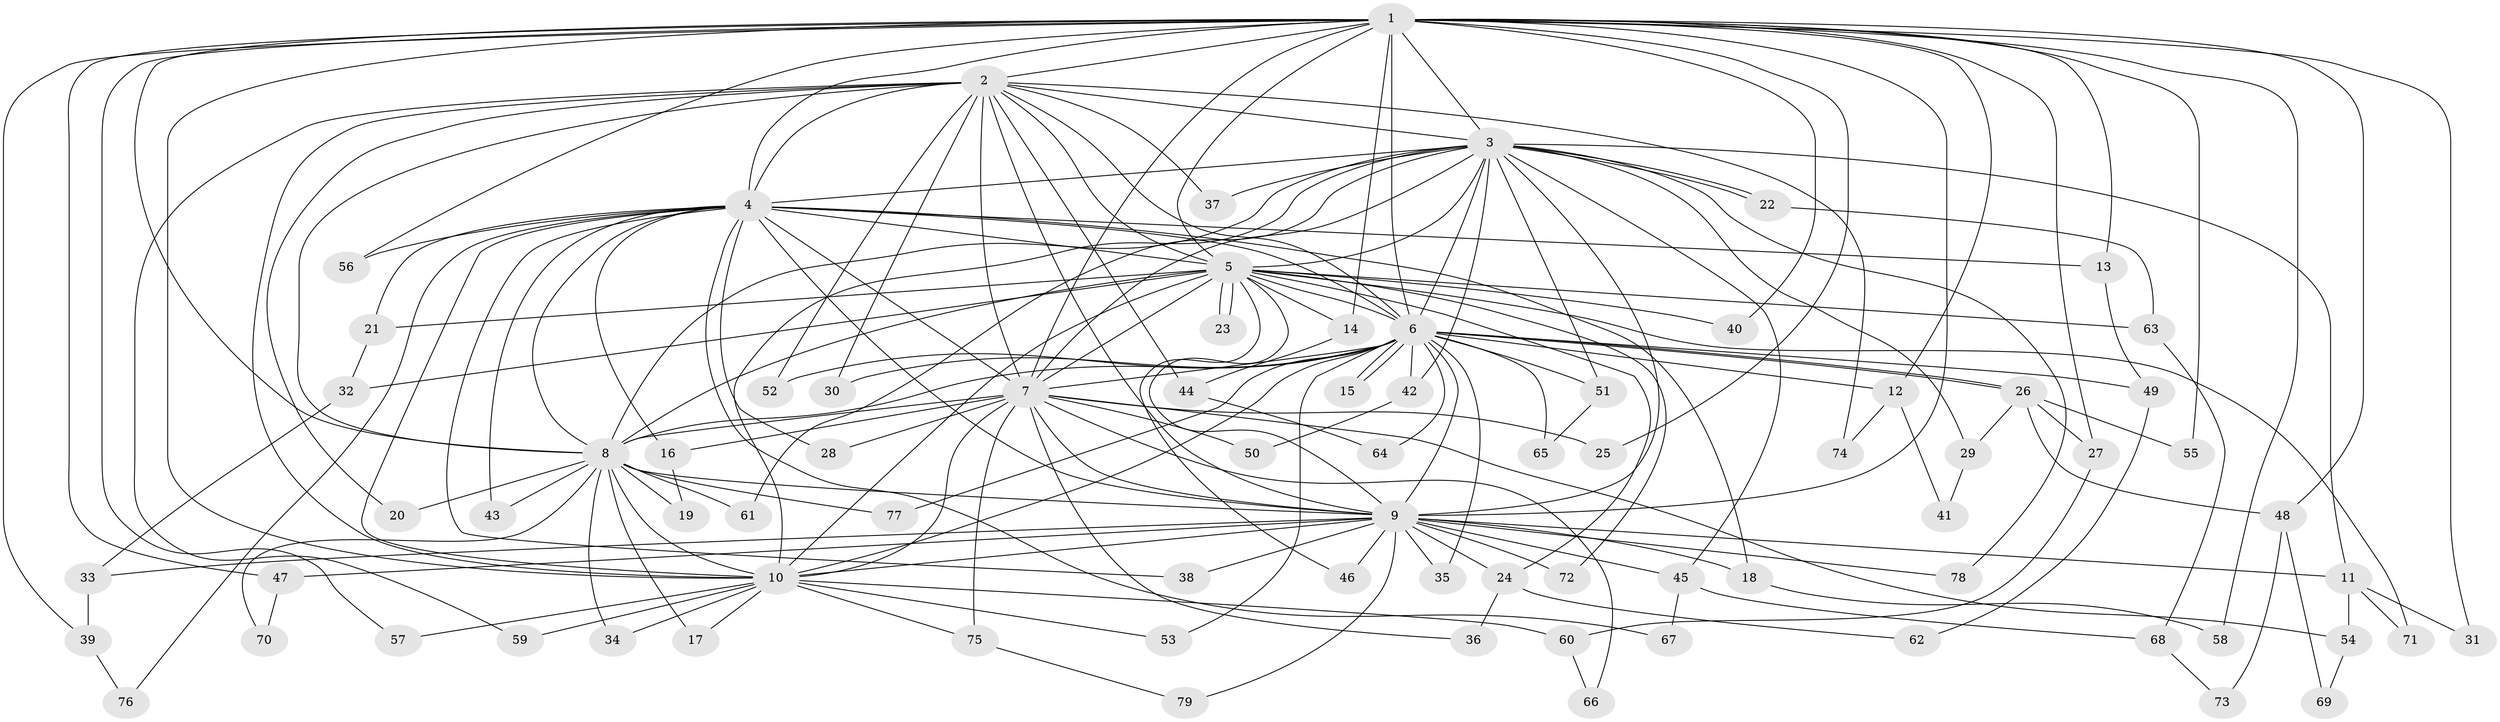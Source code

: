 // coarse degree distribution, {20: 0.01694915254237288, 13: 0.01694915254237288, 23: 0.03389830508474576, 15: 0.01694915254237288, 21: 0.01694915254237288, 25: 0.01694915254237288, 5: 0.01694915254237288, 4: 0.1016949152542373, 3: 0.23728813559322035, 2: 0.4915254237288136, 6: 0.01694915254237288, 1: 0.01694915254237288}
// Generated by graph-tools (version 1.1) at 2025/23/03/03/25 07:23:44]
// undirected, 79 vertices, 183 edges
graph export_dot {
graph [start="1"]
  node [color=gray90,style=filled];
  1;
  2;
  3;
  4;
  5;
  6;
  7;
  8;
  9;
  10;
  11;
  12;
  13;
  14;
  15;
  16;
  17;
  18;
  19;
  20;
  21;
  22;
  23;
  24;
  25;
  26;
  27;
  28;
  29;
  30;
  31;
  32;
  33;
  34;
  35;
  36;
  37;
  38;
  39;
  40;
  41;
  42;
  43;
  44;
  45;
  46;
  47;
  48;
  49;
  50;
  51;
  52;
  53;
  54;
  55;
  56;
  57;
  58;
  59;
  60;
  61;
  62;
  63;
  64;
  65;
  66;
  67;
  68;
  69;
  70;
  71;
  72;
  73;
  74;
  75;
  76;
  77;
  78;
  79;
  1 -- 2;
  1 -- 3;
  1 -- 4;
  1 -- 5;
  1 -- 6;
  1 -- 7;
  1 -- 8;
  1 -- 9;
  1 -- 10;
  1 -- 12;
  1 -- 13;
  1 -- 14;
  1 -- 25;
  1 -- 27;
  1 -- 31;
  1 -- 39;
  1 -- 40;
  1 -- 47;
  1 -- 48;
  1 -- 55;
  1 -- 56;
  1 -- 57;
  1 -- 58;
  2 -- 3;
  2 -- 4;
  2 -- 5;
  2 -- 6;
  2 -- 7;
  2 -- 8;
  2 -- 9;
  2 -- 10;
  2 -- 20;
  2 -- 30;
  2 -- 37;
  2 -- 44;
  2 -- 52;
  2 -- 59;
  2 -- 74;
  3 -- 4;
  3 -- 5;
  3 -- 6;
  3 -- 7;
  3 -- 8;
  3 -- 9;
  3 -- 10;
  3 -- 11;
  3 -- 22;
  3 -- 22;
  3 -- 29;
  3 -- 37;
  3 -- 42;
  3 -- 45;
  3 -- 51;
  3 -- 61;
  3 -- 78;
  4 -- 5;
  4 -- 6;
  4 -- 7;
  4 -- 8;
  4 -- 9;
  4 -- 10;
  4 -- 13;
  4 -- 16;
  4 -- 18;
  4 -- 21;
  4 -- 28;
  4 -- 38;
  4 -- 43;
  4 -- 56;
  4 -- 67;
  4 -- 76;
  5 -- 6;
  5 -- 7;
  5 -- 8;
  5 -- 9;
  5 -- 10;
  5 -- 14;
  5 -- 21;
  5 -- 23;
  5 -- 23;
  5 -- 24;
  5 -- 32;
  5 -- 40;
  5 -- 46;
  5 -- 63;
  5 -- 71;
  5 -- 72;
  6 -- 7;
  6 -- 8;
  6 -- 9;
  6 -- 10;
  6 -- 12;
  6 -- 15;
  6 -- 15;
  6 -- 26;
  6 -- 26;
  6 -- 30;
  6 -- 35;
  6 -- 42;
  6 -- 49;
  6 -- 51;
  6 -- 52;
  6 -- 53;
  6 -- 64;
  6 -- 65;
  6 -- 77;
  7 -- 8;
  7 -- 9;
  7 -- 10;
  7 -- 16;
  7 -- 25;
  7 -- 28;
  7 -- 36;
  7 -- 50;
  7 -- 54;
  7 -- 66;
  7 -- 75;
  8 -- 9;
  8 -- 10;
  8 -- 17;
  8 -- 19;
  8 -- 20;
  8 -- 34;
  8 -- 43;
  8 -- 61;
  8 -- 70;
  8 -- 77;
  9 -- 10;
  9 -- 11;
  9 -- 18;
  9 -- 24;
  9 -- 33;
  9 -- 35;
  9 -- 38;
  9 -- 45;
  9 -- 46;
  9 -- 47;
  9 -- 72;
  9 -- 78;
  9 -- 79;
  10 -- 17;
  10 -- 34;
  10 -- 53;
  10 -- 57;
  10 -- 59;
  10 -- 60;
  10 -- 75;
  11 -- 31;
  11 -- 54;
  11 -- 71;
  12 -- 41;
  12 -- 74;
  13 -- 49;
  14 -- 44;
  16 -- 19;
  18 -- 58;
  21 -- 32;
  22 -- 63;
  24 -- 36;
  24 -- 62;
  26 -- 27;
  26 -- 29;
  26 -- 48;
  26 -- 55;
  27 -- 60;
  29 -- 41;
  32 -- 33;
  33 -- 39;
  39 -- 76;
  42 -- 50;
  44 -- 64;
  45 -- 67;
  45 -- 68;
  47 -- 70;
  48 -- 69;
  48 -- 73;
  49 -- 62;
  51 -- 65;
  54 -- 69;
  60 -- 66;
  63 -- 68;
  68 -- 73;
  75 -- 79;
}
